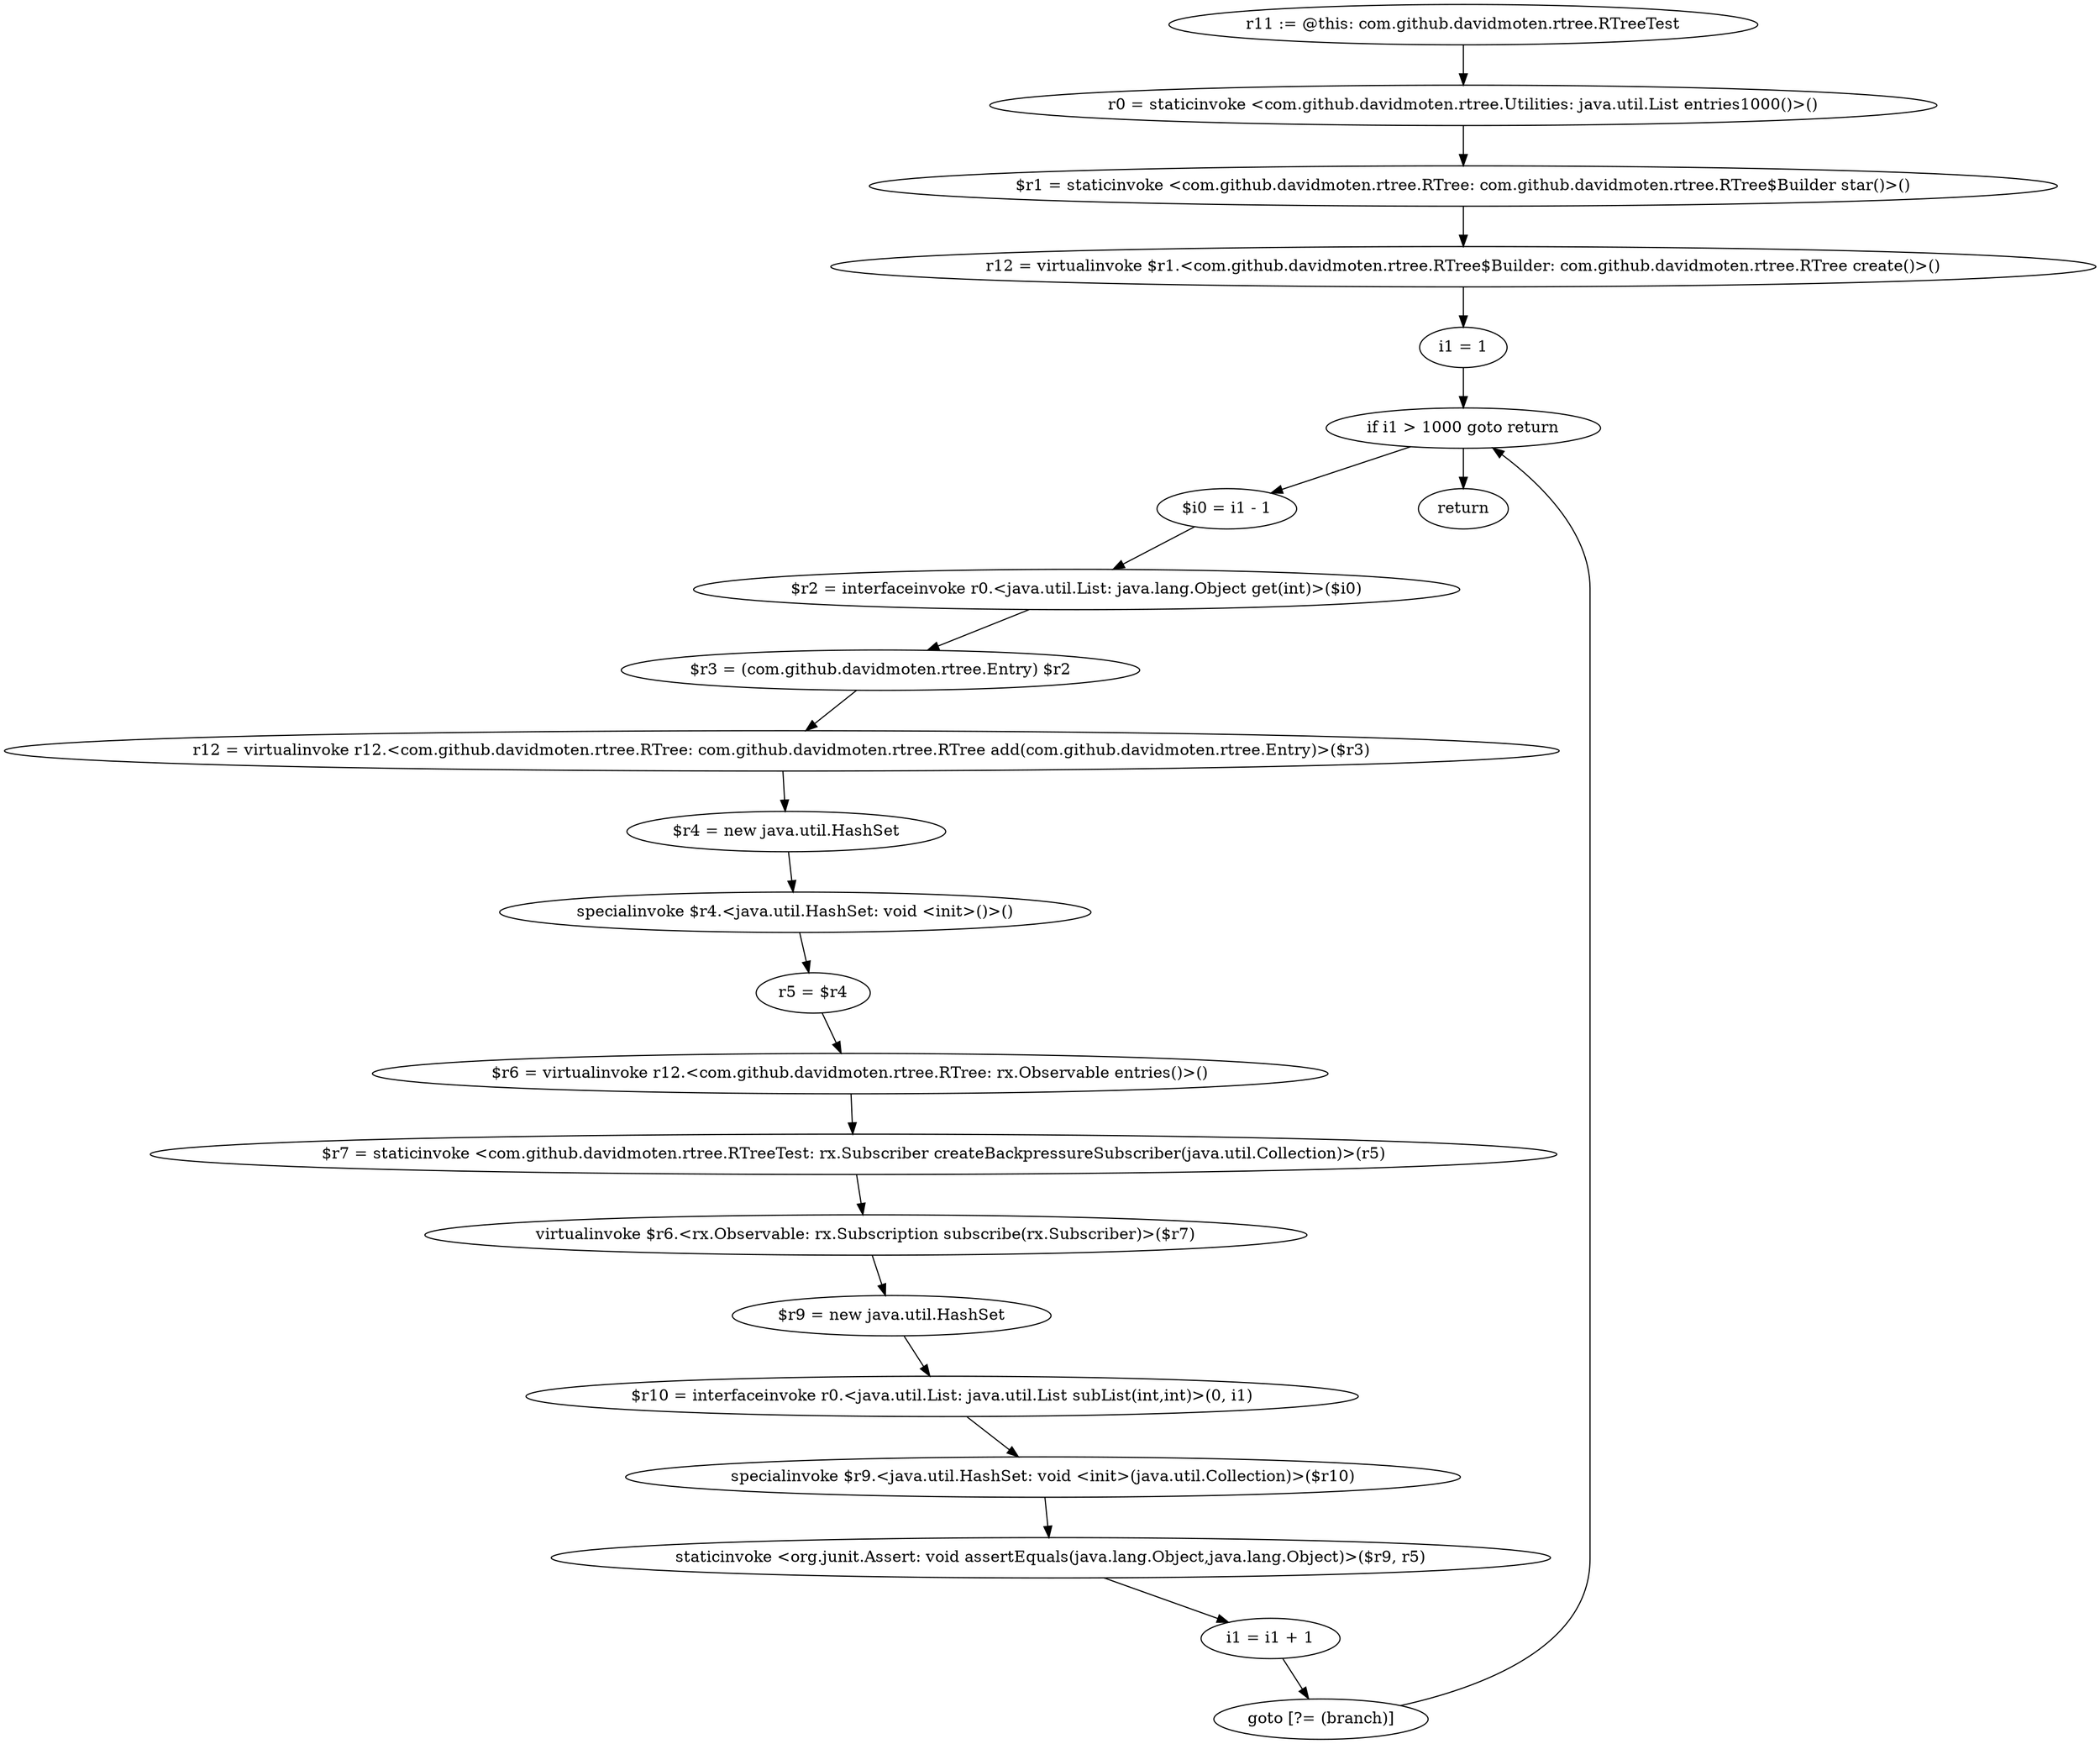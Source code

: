 digraph "unitGraph" {
    "r11 := @this: com.github.davidmoten.rtree.RTreeTest"
    "r0 = staticinvoke <com.github.davidmoten.rtree.Utilities: java.util.List entries1000()>()"
    "$r1 = staticinvoke <com.github.davidmoten.rtree.RTree: com.github.davidmoten.rtree.RTree$Builder star()>()"
    "r12 = virtualinvoke $r1.<com.github.davidmoten.rtree.RTree$Builder: com.github.davidmoten.rtree.RTree create()>()"
    "i1 = 1"
    "if i1 > 1000 goto return"
    "$i0 = i1 - 1"
    "$r2 = interfaceinvoke r0.<java.util.List: java.lang.Object get(int)>($i0)"
    "$r3 = (com.github.davidmoten.rtree.Entry) $r2"
    "r12 = virtualinvoke r12.<com.github.davidmoten.rtree.RTree: com.github.davidmoten.rtree.RTree add(com.github.davidmoten.rtree.Entry)>($r3)"
    "$r4 = new java.util.HashSet"
    "specialinvoke $r4.<java.util.HashSet: void <init>()>()"
    "r5 = $r4"
    "$r6 = virtualinvoke r12.<com.github.davidmoten.rtree.RTree: rx.Observable entries()>()"
    "$r7 = staticinvoke <com.github.davidmoten.rtree.RTreeTest: rx.Subscriber createBackpressureSubscriber(java.util.Collection)>(r5)"
    "virtualinvoke $r6.<rx.Observable: rx.Subscription subscribe(rx.Subscriber)>($r7)"
    "$r9 = new java.util.HashSet"
    "$r10 = interfaceinvoke r0.<java.util.List: java.util.List subList(int,int)>(0, i1)"
    "specialinvoke $r9.<java.util.HashSet: void <init>(java.util.Collection)>($r10)"
    "staticinvoke <org.junit.Assert: void assertEquals(java.lang.Object,java.lang.Object)>($r9, r5)"
    "i1 = i1 + 1"
    "goto [?= (branch)]"
    "return"
    "r11 := @this: com.github.davidmoten.rtree.RTreeTest"->"r0 = staticinvoke <com.github.davidmoten.rtree.Utilities: java.util.List entries1000()>()";
    "r0 = staticinvoke <com.github.davidmoten.rtree.Utilities: java.util.List entries1000()>()"->"$r1 = staticinvoke <com.github.davidmoten.rtree.RTree: com.github.davidmoten.rtree.RTree$Builder star()>()";
    "$r1 = staticinvoke <com.github.davidmoten.rtree.RTree: com.github.davidmoten.rtree.RTree$Builder star()>()"->"r12 = virtualinvoke $r1.<com.github.davidmoten.rtree.RTree$Builder: com.github.davidmoten.rtree.RTree create()>()";
    "r12 = virtualinvoke $r1.<com.github.davidmoten.rtree.RTree$Builder: com.github.davidmoten.rtree.RTree create()>()"->"i1 = 1";
    "i1 = 1"->"if i1 > 1000 goto return";
    "if i1 > 1000 goto return"->"$i0 = i1 - 1";
    "if i1 > 1000 goto return"->"return";
    "$i0 = i1 - 1"->"$r2 = interfaceinvoke r0.<java.util.List: java.lang.Object get(int)>($i0)";
    "$r2 = interfaceinvoke r0.<java.util.List: java.lang.Object get(int)>($i0)"->"$r3 = (com.github.davidmoten.rtree.Entry) $r2";
    "$r3 = (com.github.davidmoten.rtree.Entry) $r2"->"r12 = virtualinvoke r12.<com.github.davidmoten.rtree.RTree: com.github.davidmoten.rtree.RTree add(com.github.davidmoten.rtree.Entry)>($r3)";
    "r12 = virtualinvoke r12.<com.github.davidmoten.rtree.RTree: com.github.davidmoten.rtree.RTree add(com.github.davidmoten.rtree.Entry)>($r3)"->"$r4 = new java.util.HashSet";
    "$r4 = new java.util.HashSet"->"specialinvoke $r4.<java.util.HashSet: void <init>()>()";
    "specialinvoke $r4.<java.util.HashSet: void <init>()>()"->"r5 = $r4";
    "r5 = $r4"->"$r6 = virtualinvoke r12.<com.github.davidmoten.rtree.RTree: rx.Observable entries()>()";
    "$r6 = virtualinvoke r12.<com.github.davidmoten.rtree.RTree: rx.Observable entries()>()"->"$r7 = staticinvoke <com.github.davidmoten.rtree.RTreeTest: rx.Subscriber createBackpressureSubscriber(java.util.Collection)>(r5)";
    "$r7 = staticinvoke <com.github.davidmoten.rtree.RTreeTest: rx.Subscriber createBackpressureSubscriber(java.util.Collection)>(r5)"->"virtualinvoke $r6.<rx.Observable: rx.Subscription subscribe(rx.Subscriber)>($r7)";
    "virtualinvoke $r6.<rx.Observable: rx.Subscription subscribe(rx.Subscriber)>($r7)"->"$r9 = new java.util.HashSet";
    "$r9 = new java.util.HashSet"->"$r10 = interfaceinvoke r0.<java.util.List: java.util.List subList(int,int)>(0, i1)";
    "$r10 = interfaceinvoke r0.<java.util.List: java.util.List subList(int,int)>(0, i1)"->"specialinvoke $r9.<java.util.HashSet: void <init>(java.util.Collection)>($r10)";
    "specialinvoke $r9.<java.util.HashSet: void <init>(java.util.Collection)>($r10)"->"staticinvoke <org.junit.Assert: void assertEquals(java.lang.Object,java.lang.Object)>($r9, r5)";
    "staticinvoke <org.junit.Assert: void assertEquals(java.lang.Object,java.lang.Object)>($r9, r5)"->"i1 = i1 + 1";
    "i1 = i1 + 1"->"goto [?= (branch)]";
    "goto [?= (branch)]"->"if i1 > 1000 goto return";
}
